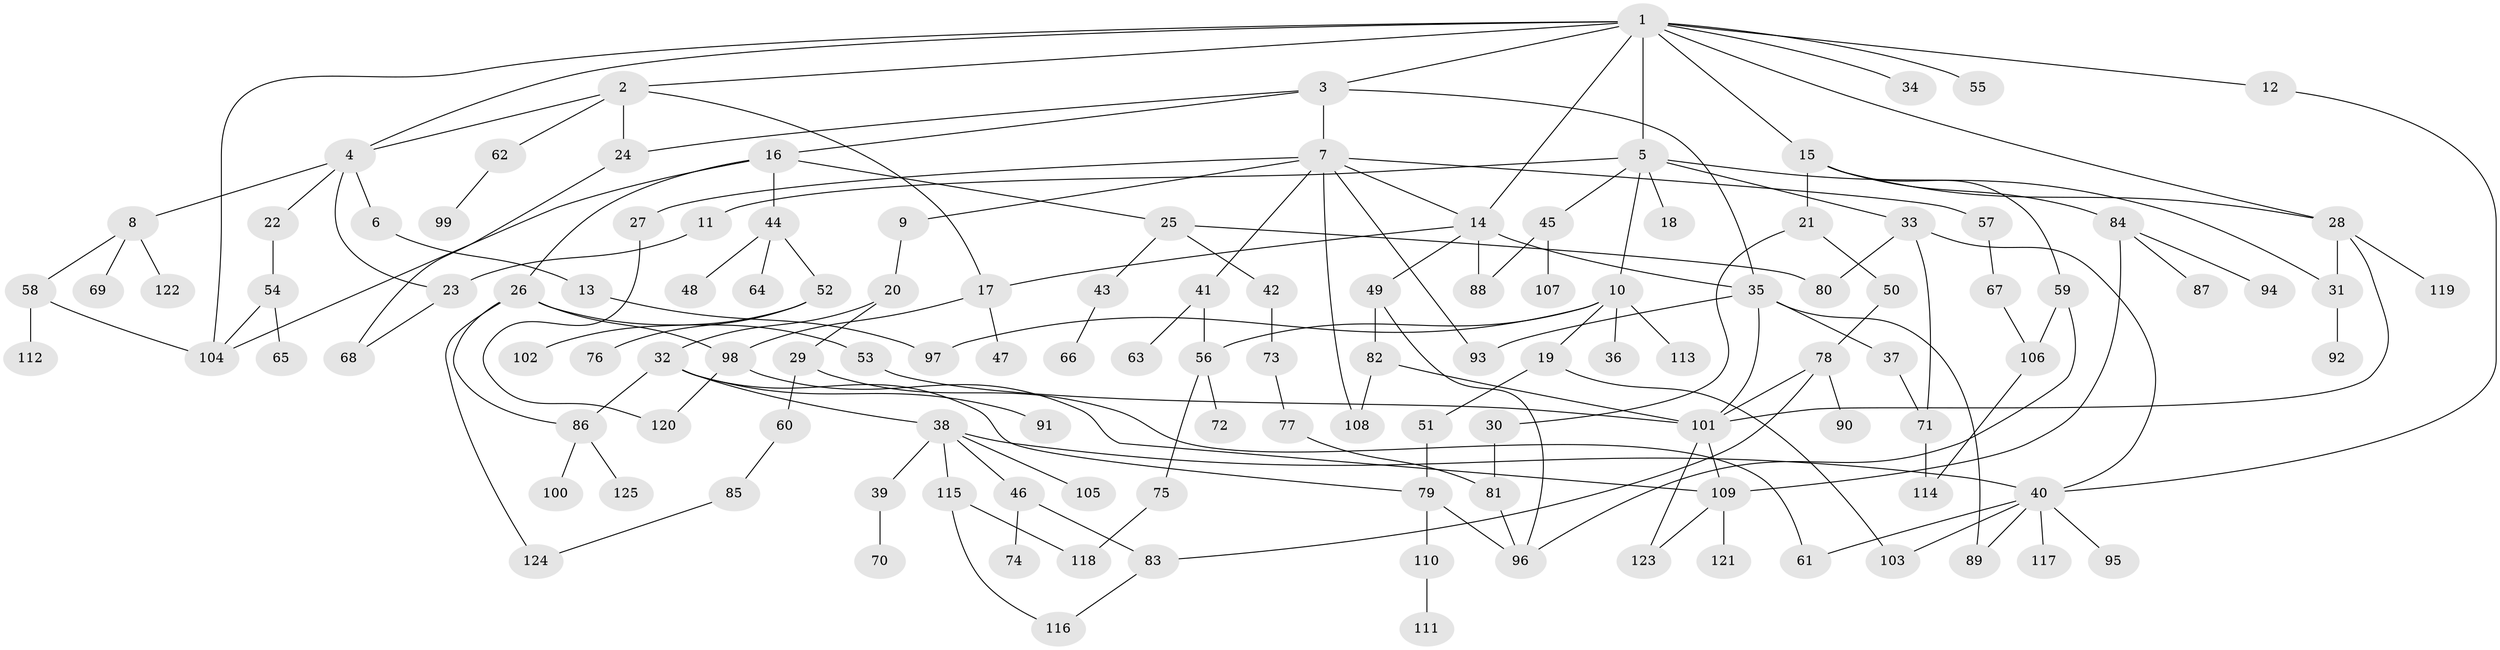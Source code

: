 // Generated by graph-tools (version 1.1) at 2025/25/03/09/25 03:25:24]
// undirected, 125 vertices, 169 edges
graph export_dot {
graph [start="1"]
  node [color=gray90,style=filled];
  1;
  2;
  3;
  4;
  5;
  6;
  7;
  8;
  9;
  10;
  11;
  12;
  13;
  14;
  15;
  16;
  17;
  18;
  19;
  20;
  21;
  22;
  23;
  24;
  25;
  26;
  27;
  28;
  29;
  30;
  31;
  32;
  33;
  34;
  35;
  36;
  37;
  38;
  39;
  40;
  41;
  42;
  43;
  44;
  45;
  46;
  47;
  48;
  49;
  50;
  51;
  52;
  53;
  54;
  55;
  56;
  57;
  58;
  59;
  60;
  61;
  62;
  63;
  64;
  65;
  66;
  67;
  68;
  69;
  70;
  71;
  72;
  73;
  74;
  75;
  76;
  77;
  78;
  79;
  80;
  81;
  82;
  83;
  84;
  85;
  86;
  87;
  88;
  89;
  90;
  91;
  92;
  93;
  94;
  95;
  96;
  97;
  98;
  99;
  100;
  101;
  102;
  103;
  104;
  105;
  106;
  107;
  108;
  109;
  110;
  111;
  112;
  113;
  114;
  115;
  116;
  117;
  118;
  119;
  120;
  121;
  122;
  123;
  124;
  125;
  1 -- 2;
  1 -- 3;
  1 -- 4;
  1 -- 5;
  1 -- 12;
  1 -- 14;
  1 -- 15;
  1 -- 28;
  1 -- 34;
  1 -- 55;
  1 -- 104;
  2 -- 17;
  2 -- 62;
  2 -- 4;
  2 -- 24;
  3 -- 7;
  3 -- 16;
  3 -- 24;
  3 -- 35;
  4 -- 6;
  4 -- 8;
  4 -- 22;
  4 -- 23;
  5 -- 10;
  5 -- 11;
  5 -- 18;
  5 -- 31;
  5 -- 33;
  5 -- 45;
  6 -- 13;
  7 -- 9;
  7 -- 27;
  7 -- 41;
  7 -- 57;
  7 -- 93;
  7 -- 108;
  7 -- 14;
  8 -- 58;
  8 -- 69;
  8 -- 122;
  9 -- 20;
  10 -- 19;
  10 -- 36;
  10 -- 97;
  10 -- 113;
  10 -- 56;
  11 -- 23;
  12 -- 40;
  13 -- 97;
  14 -- 49;
  14 -- 88;
  14 -- 17;
  14 -- 35;
  15 -- 21;
  15 -- 59;
  15 -- 84;
  15 -- 28;
  16 -- 25;
  16 -- 26;
  16 -- 44;
  16 -- 104;
  17 -- 47;
  17 -- 98;
  19 -- 51;
  19 -- 103;
  20 -- 29;
  20 -- 32;
  21 -- 30;
  21 -- 50;
  22 -- 54;
  23 -- 68;
  24 -- 68;
  25 -- 42;
  25 -- 43;
  25 -- 80;
  26 -- 53;
  26 -- 86;
  26 -- 124;
  26 -- 98;
  27 -- 120;
  28 -- 119;
  28 -- 101;
  28 -- 31;
  29 -- 60;
  29 -- 61;
  30 -- 81;
  31 -- 92;
  32 -- 38;
  32 -- 91;
  32 -- 86;
  32 -- 79;
  33 -- 40;
  33 -- 71;
  33 -- 80;
  35 -- 37;
  35 -- 89;
  35 -- 101;
  35 -- 93;
  37 -- 71;
  38 -- 39;
  38 -- 46;
  38 -- 105;
  38 -- 115;
  38 -- 40;
  39 -- 70;
  40 -- 95;
  40 -- 117;
  40 -- 89;
  40 -- 61;
  40 -- 103;
  41 -- 56;
  41 -- 63;
  42 -- 73;
  43 -- 66;
  44 -- 48;
  44 -- 52;
  44 -- 64;
  45 -- 107;
  45 -- 88;
  46 -- 74;
  46 -- 83;
  49 -- 82;
  49 -- 96;
  50 -- 78;
  51 -- 79;
  52 -- 76;
  52 -- 102;
  53 -- 101;
  54 -- 65;
  54 -- 104;
  56 -- 72;
  56 -- 75;
  57 -- 67;
  58 -- 104;
  58 -- 112;
  59 -- 96;
  59 -- 106;
  60 -- 85;
  62 -- 99;
  67 -- 106;
  71 -- 114;
  73 -- 77;
  75 -- 118;
  77 -- 81;
  78 -- 90;
  78 -- 101;
  78 -- 83;
  79 -- 110;
  79 -- 96;
  81 -- 96;
  82 -- 108;
  82 -- 101;
  83 -- 116;
  84 -- 87;
  84 -- 94;
  84 -- 109;
  85 -- 124;
  86 -- 100;
  86 -- 125;
  98 -- 120;
  98 -- 109;
  101 -- 109;
  101 -- 123;
  106 -- 114;
  109 -- 121;
  109 -- 123;
  110 -- 111;
  115 -- 116;
  115 -- 118;
}
